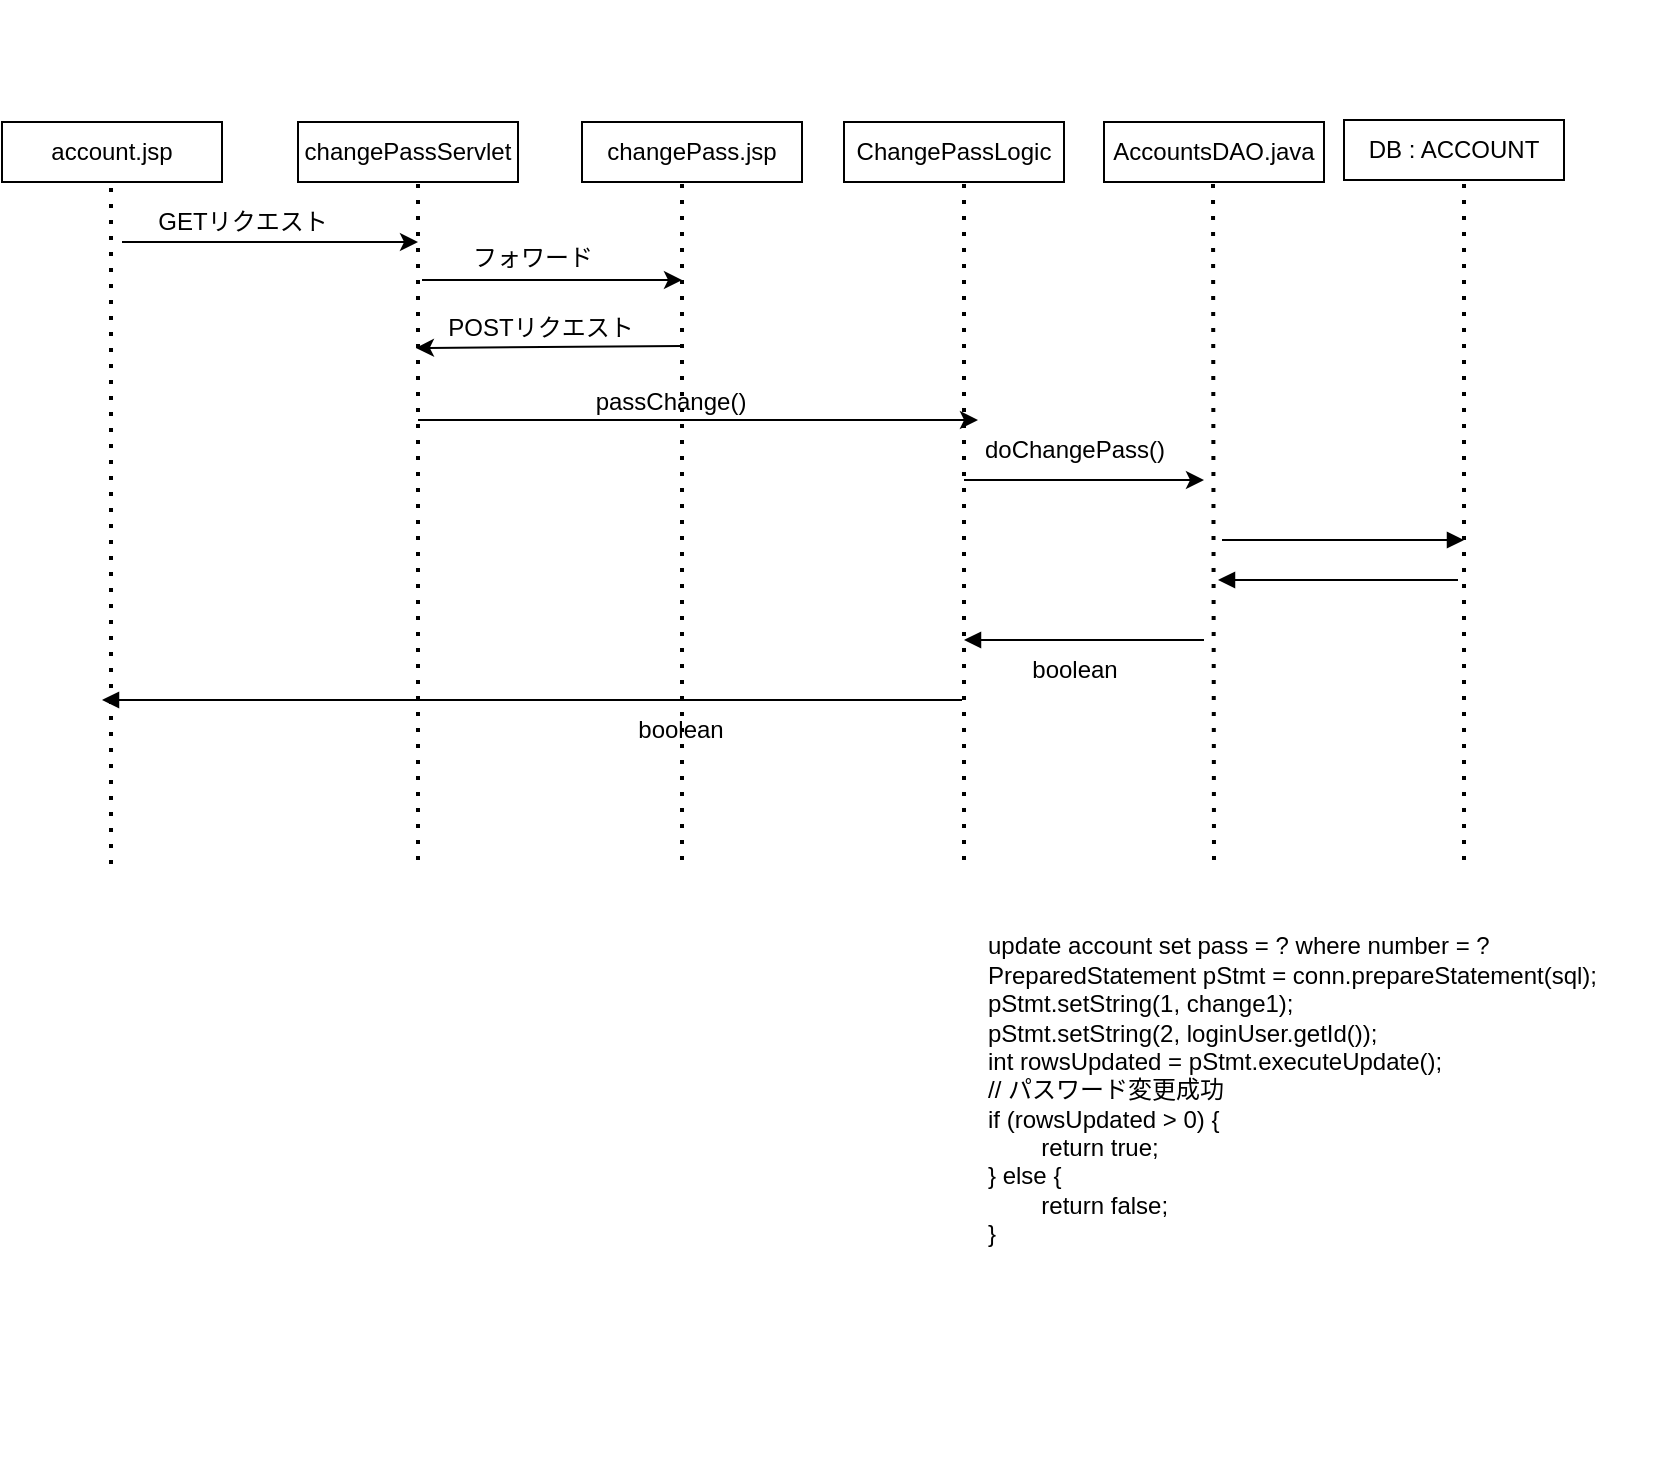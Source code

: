 <mxfile version="24.6.4" type="github">
  <diagram name="ページ1" id="5Xp1Ckhx7trgP_94kuz_">
    <mxGraphModel dx="364" dy="377" grid="1" gridSize="10" guides="1" tooltips="1" connect="1" arrows="1" fold="1" page="1" pageScale="1" pageWidth="827" pageHeight="1169" math="0" shadow="0">
      <root>
        <mxCell id="0" />
        <mxCell id="1" parent="0" />
        <mxCell id="VqFoSKN6-C_m6PWboJRC-3" value="account.jsp" style="rounded=0;whiteSpace=wrap;html=1;" parent="1" vertex="1">
          <mxGeometry x="6" y="71" width="110" height="30" as="geometry" />
        </mxCell>
        <mxCell id="VqFoSKN6-C_m6PWboJRC-6" value="" style="endArrow=none;dashed=1;html=1;dashPattern=1 3;strokeWidth=2;rounded=0;" parent="1" edge="1">
          <mxGeometry width="50" height="50" relative="1" as="geometry">
            <mxPoint x="60.5" y="442" as="sourcePoint" />
            <mxPoint x="60.5" y="101" as="targetPoint" />
          </mxGeometry>
        </mxCell>
        <mxCell id="VqFoSKN6-C_m6PWboJRC-7" value="" style="endArrow=none;dashed=1;html=1;dashPattern=1 3;strokeWidth=2;rounded=0;" parent="1" edge="1">
          <mxGeometry width="50" height="50" relative="1" as="geometry">
            <mxPoint x="346" y="440" as="sourcePoint" />
            <mxPoint x="346" y="91" as="targetPoint" />
          </mxGeometry>
        </mxCell>
        <mxCell id="VqFoSKN6-C_m6PWboJRC-10" value="" style="endArrow=classic;html=1;rounded=0;" parent="1" edge="1">
          <mxGeometry width="50" height="50" relative="1" as="geometry">
            <mxPoint x="66" y="131" as="sourcePoint" />
            <mxPoint x="214" y="131" as="targetPoint" />
          </mxGeometry>
        </mxCell>
        <mxCell id="VqFoSKN6-C_m6PWboJRC-11" value="" style="endArrow=classic;html=1;rounded=0;entryX=-0.017;entryY=0.833;entryDx=0;entryDy=0;entryPerimeter=0;" parent="1" target="VqFoSKN6-C_m6PWboJRC-31" edge="1">
          <mxGeometry width="50" height="50" relative="1" as="geometry">
            <mxPoint x="346" y="183" as="sourcePoint" />
            <mxPoint x="206" y="183" as="targetPoint" />
          </mxGeometry>
        </mxCell>
        <mxCell id="VqFoSKN6-C_m6PWboJRC-13" value="GETリクエスト" style="text;html=1;align=center;verticalAlign=middle;resizable=0;points=[];autosize=1;strokeColor=none;fillColor=none;" parent="1" vertex="1">
          <mxGeometry x="71" y="106" width="110" height="30" as="geometry" />
        </mxCell>
        <mxCell id="VqFoSKN6-C_m6PWboJRC-17" value="" style="group" parent="1" vertex="1" connectable="0">
          <mxGeometry x="441" y="10" width="156" height="740" as="geometry" />
        </mxCell>
        <mxCell id="VqFoSKN6-C_m6PWboJRC-32" value="" style="group" parent="VqFoSKN6-C_m6PWboJRC-17" vertex="1" connectable="0">
          <mxGeometry y="10" width="156" height="730" as="geometry" />
        </mxCell>
        <mxCell id="VqFoSKN6-C_m6PWboJRC-33" value="ChangePassLogic" style="rounded=0;whiteSpace=wrap;html=1;" parent="VqFoSKN6-C_m6PWboJRC-32" vertex="1">
          <mxGeometry x="-14" y="51" width="110" height="30" as="geometry" />
        </mxCell>
        <mxCell id="VqFoSKN6-C_m6PWboJRC-34" value="" style="endArrow=none;dashed=1;html=1;dashPattern=1 3;strokeWidth=2;rounded=0;" parent="VqFoSKN6-C_m6PWboJRC-32" edge="1">
          <mxGeometry width="50" height="50" relative="1" as="geometry">
            <mxPoint x="46" y="420" as="sourcePoint" />
            <mxPoint x="46" y="81" as="targetPoint" />
          </mxGeometry>
        </mxCell>
        <mxCell id="VqFoSKN6-C_m6PWboJRC-38" value="" style="endArrow=classic;html=1;rounded=0;" parent="VqFoSKN6-C_m6PWboJRC-32" edge="1">
          <mxGeometry width="50" height="50" relative="1" as="geometry">
            <mxPoint x="46" y="230" as="sourcePoint" />
            <mxPoint x="166" y="230" as="targetPoint" />
          </mxGeometry>
        </mxCell>
        <mxCell id="VqFoSKN6-C_m6PWboJRC-49" value="boolean" style="text;html=1;align=center;verticalAlign=middle;resizable=0;points=[];autosize=1;strokeColor=none;fillColor=none;" parent="VqFoSKN6-C_m6PWboJRC-32" vertex="1">
          <mxGeometry x="66" y="310" width="70" height="30" as="geometry" />
        </mxCell>
        <mxCell id="Bc_UE6ESwOhnhi3oa5AR-3" value="doChangePass()" style="text;html=1;align=center;verticalAlign=middle;resizable=0;points=[];autosize=1;strokeColor=none;fillColor=none;" vertex="1" parent="VqFoSKN6-C_m6PWboJRC-32">
          <mxGeometry x="46" y="200" width="110" height="30" as="geometry" />
        </mxCell>
        <mxCell id="VqFoSKN6-C_m6PWboJRC-18" value="" style="group" parent="1" vertex="1" connectable="0">
          <mxGeometry x="571" y="10" width="270" height="730" as="geometry" />
        </mxCell>
        <mxCell id="VqFoSKN6-C_m6PWboJRC-9" value="" style="endArrow=none;dashed=1;html=1;dashPattern=1 3;strokeWidth=2;rounded=0;" parent="VqFoSKN6-C_m6PWboJRC-18" edge="1">
          <mxGeometry width="50" height="50" relative="1" as="geometry">
            <mxPoint x="41" y="430" as="sourcePoint" />
            <mxPoint x="40.5" y="91" as="targetPoint" />
          </mxGeometry>
        </mxCell>
        <mxCell id="VqFoSKN6-C_m6PWboJRC-21" value="" style="endArrow=none;html=1;rounded=0;startArrow=block;startFill=1;endFill=0;" parent="VqFoSKN6-C_m6PWboJRC-18" edge="1">
          <mxGeometry width="50" height="50" relative="1" as="geometry">
            <mxPoint x="166" y="270" as="sourcePoint" />
            <mxPoint x="45" y="270" as="targetPoint" />
          </mxGeometry>
        </mxCell>
        <mxCell id="VqFoSKN6-C_m6PWboJRC-5" value="AccountsDAO.java" style="rounded=0;whiteSpace=wrap;html=1;" parent="VqFoSKN6-C_m6PWboJRC-18" vertex="1">
          <mxGeometry x="-14" y="61" width="110" height="30" as="geometry" />
        </mxCell>
        <mxCell id="VqFoSKN6-C_m6PWboJRC-44" value="" style="group" parent="VqFoSKN6-C_m6PWboJRC-18" vertex="1" connectable="0">
          <mxGeometry x="106" y="60" width="110" height="390" as="geometry" />
        </mxCell>
        <mxCell id="VqFoSKN6-C_m6PWboJRC-19" value="DB : ACCOUNT" style="rounded=0;whiteSpace=wrap;html=1;" parent="VqFoSKN6-C_m6PWboJRC-44" vertex="1">
          <mxGeometry width="110" height="30" as="geometry" />
        </mxCell>
        <mxCell id="VqFoSKN6-C_m6PWboJRC-20" value="" style="endArrow=none;dashed=1;html=1;dashPattern=1 3;strokeWidth=2;rounded=0;" parent="VqFoSKN6-C_m6PWboJRC-44" edge="1">
          <mxGeometry width="50" height="50" relative="1" as="geometry">
            <mxPoint x="60" y="370" as="sourcePoint" />
            <mxPoint x="60" y="30" as="targetPoint" />
          </mxGeometry>
        </mxCell>
        <mxCell id="VqFoSKN6-C_m6PWboJRC-47" value="" style="endArrow=none;html=1;rounded=0;startArrow=block;startFill=1;endFill=0;" parent="VqFoSKN6-C_m6PWboJRC-18" edge="1">
          <mxGeometry width="50" height="50" relative="1" as="geometry">
            <mxPoint x="-84" y="320" as="sourcePoint" />
            <mxPoint x="36" y="320" as="targetPoint" />
          </mxGeometry>
        </mxCell>
        <mxCell id="VqFoSKN6-C_m6PWboJRC-40" value="update account set pass = ? where number = ?&lt;div&gt;&lt;div&gt;&lt;span style=&quot;white-space-collapse: collapse;&quot;&gt;PreparedStatement pStmt = conn.prepareStatement(sql);&lt;/span&gt;&lt;/div&gt;&lt;div&gt;&lt;span style=&quot;white-space-collapse: collapse;&quot;&gt;pStmt.setString(1, change1);&lt;/span&gt;&lt;/div&gt;&lt;div&gt;&lt;span style=&quot;white-space-collapse: collapse;&quot;&gt;pStmt.setString(2, loginUser.getId());&lt;/span&gt;&lt;/div&gt;&lt;/div&gt;&lt;div&gt;&lt;div style=&quot;&quot;&gt;&lt;span style=&quot;white-space-collapse: collapse;&quot;&gt;int rowsUpdated = pStmt.executeUpdate();&lt;/span&gt;&lt;/div&gt;&lt;div style=&quot;&quot;&gt;&lt;span style=&quot;white-space-collapse: preserve; white-space-collapse: collapse;&quot;&gt;&#x9;&#x9;&#x9;&lt;/span&gt;&lt;/div&gt;&lt;div style=&quot;&quot;&gt;&lt;span style=&quot;white-space-collapse: collapse;&quot;&gt;// パスワード変更成功&lt;/span&gt;&lt;/div&gt;&lt;div style=&quot;&quot;&gt;&lt;span style=&quot;white-space-collapse: collapse;&quot;&gt;if (rowsUpdated &amp;gt; 0) {&lt;/span&gt;&lt;/div&gt;&lt;div style=&quot;&quot;&gt;&lt;span style=&quot;white-space-collapse: collapse;&quot;&gt;&lt;span style=&quot;white-space-collapse: preserve;&quot;&gt;&#x9;&lt;/span&gt;return true;&lt;/span&gt;&lt;/div&gt;&lt;div style=&quot;&quot;&gt;&lt;span style=&quot;white-space-collapse: collapse;&quot;&gt;} else {&lt;/span&gt;&lt;/div&gt;&lt;div style=&quot;&quot;&gt;&lt;span style=&quot;white-space-collapse: collapse;&quot;&gt;&lt;span style=&quot;white-space-collapse: preserve;&quot;&gt;&#x9;&lt;/span&gt;return false;&lt;/span&gt;&lt;/div&gt;&lt;div style=&quot;&quot;&gt;&lt;span style=&quot;white-space-collapse: collapse;&quot;&gt;}&lt;/span&gt;&lt;/div&gt;&lt;/div&gt;" style="text;html=1;align=left;verticalAlign=middle;resizable=0;points=[];autosize=1;strokeColor=none;fillColor=none;" parent="VqFoSKN6-C_m6PWboJRC-18" vertex="1">
          <mxGeometry x="-74" y="460" width="330" height="170" as="geometry" />
        </mxCell>
        <mxCell id="VqFoSKN6-C_m6PWboJRC-25" value="changePass.jsp" style="rounded=0;whiteSpace=wrap;html=1;" parent="1" vertex="1">
          <mxGeometry x="296" y="71" width="110" height="30" as="geometry" />
        </mxCell>
        <mxCell id="VqFoSKN6-C_m6PWboJRC-26" value="" style="group" parent="1" vertex="1" connectable="0">
          <mxGeometry x="168" y="20" width="110" height="730" as="geometry" />
        </mxCell>
        <mxCell id="VqFoSKN6-C_m6PWboJRC-27" value="changePassServlet" style="rounded=0;whiteSpace=wrap;html=1;" parent="VqFoSKN6-C_m6PWboJRC-26" vertex="1">
          <mxGeometry x="-14" y="51" width="110" height="30" as="geometry" />
        </mxCell>
        <mxCell id="VqFoSKN6-C_m6PWboJRC-28" value="" style="endArrow=none;dashed=1;html=1;dashPattern=1 3;strokeWidth=2;rounded=0;" parent="VqFoSKN6-C_m6PWboJRC-26" edge="1">
          <mxGeometry width="50" height="50" relative="1" as="geometry">
            <mxPoint x="46" y="420" as="sourcePoint" />
            <mxPoint x="46" y="81" as="targetPoint" />
          </mxGeometry>
        </mxCell>
        <mxCell id="VqFoSKN6-C_m6PWboJRC-35" value="" style="endArrow=classic;html=1;rounded=0;" parent="VqFoSKN6-C_m6PWboJRC-26" edge="1">
          <mxGeometry width="50" height="50" relative="1" as="geometry">
            <mxPoint x="46" y="200" as="sourcePoint" />
            <mxPoint x="326" y="200" as="targetPoint" />
          </mxGeometry>
        </mxCell>
        <mxCell id="VqFoSKN6-C_m6PWboJRC-29" value="" style="endArrow=classic;html=1;rounded=0;" parent="1" edge="1">
          <mxGeometry width="50" height="50" relative="1" as="geometry">
            <mxPoint x="216" y="150" as="sourcePoint" />
            <mxPoint x="346" y="150" as="targetPoint" />
          </mxGeometry>
        </mxCell>
        <mxCell id="VqFoSKN6-C_m6PWboJRC-30" value="フォワード" style="text;html=1;align=center;verticalAlign=middle;resizable=0;points=[];autosize=1;strokeColor=none;fillColor=none;" parent="1" vertex="1">
          <mxGeometry x="231" y="124" width="80" height="30" as="geometry" />
        </mxCell>
        <mxCell id="VqFoSKN6-C_m6PWboJRC-31" value="POSTリクエスト" style="text;html=1;align=center;verticalAlign=middle;resizable=0;points=[];autosize=1;strokeColor=none;fillColor=none;" parent="1" vertex="1">
          <mxGeometry x="215" y="159" width="120" height="30" as="geometry" />
        </mxCell>
        <mxCell id="VqFoSKN6-C_m6PWboJRC-43" value="" style="endArrow=none;html=1;rounded=0;startArrow=block;startFill=1;endFill=0;" parent="1" edge="1">
          <mxGeometry width="50" height="50" relative="1" as="geometry">
            <mxPoint x="614" y="300" as="sourcePoint" />
            <mxPoint x="734" y="300" as="targetPoint" />
          </mxGeometry>
        </mxCell>
        <mxCell id="VqFoSKN6-C_m6PWboJRC-50" value="" style="endArrow=none;html=1;rounded=0;startArrow=block;startFill=1;endFill=0;" parent="1" edge="1">
          <mxGeometry width="50" height="50" relative="1" as="geometry">
            <mxPoint x="56" y="360" as="sourcePoint" />
            <mxPoint x="486" y="360" as="targetPoint" />
          </mxGeometry>
        </mxCell>
        <mxCell id="Bc_UE6ESwOhnhi3oa5AR-1" value="passChange()" style="text;html=1;align=center;verticalAlign=middle;resizable=0;points=[];autosize=1;strokeColor=none;fillColor=none;" vertex="1" parent="1">
          <mxGeometry x="290" y="196" width="100" height="30" as="geometry" />
        </mxCell>
        <mxCell id="VqFoSKN6-C_m6PWboJRC-48" value="boolean" style="text;html=1;align=center;verticalAlign=middle;resizable=0;points=[];autosize=1;strokeColor=none;fillColor=none;" parent="1" vertex="1">
          <mxGeometry x="310" y="360" width="70" height="30" as="geometry" />
        </mxCell>
      </root>
    </mxGraphModel>
  </diagram>
</mxfile>

